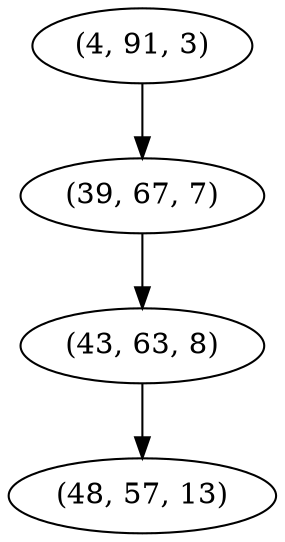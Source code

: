 digraph tree {
    "(4, 91, 3)";
    "(39, 67, 7)";
    "(43, 63, 8)";
    "(48, 57, 13)";
    "(4, 91, 3)" -> "(39, 67, 7)";
    "(39, 67, 7)" -> "(43, 63, 8)";
    "(43, 63, 8)" -> "(48, 57, 13)";
}
